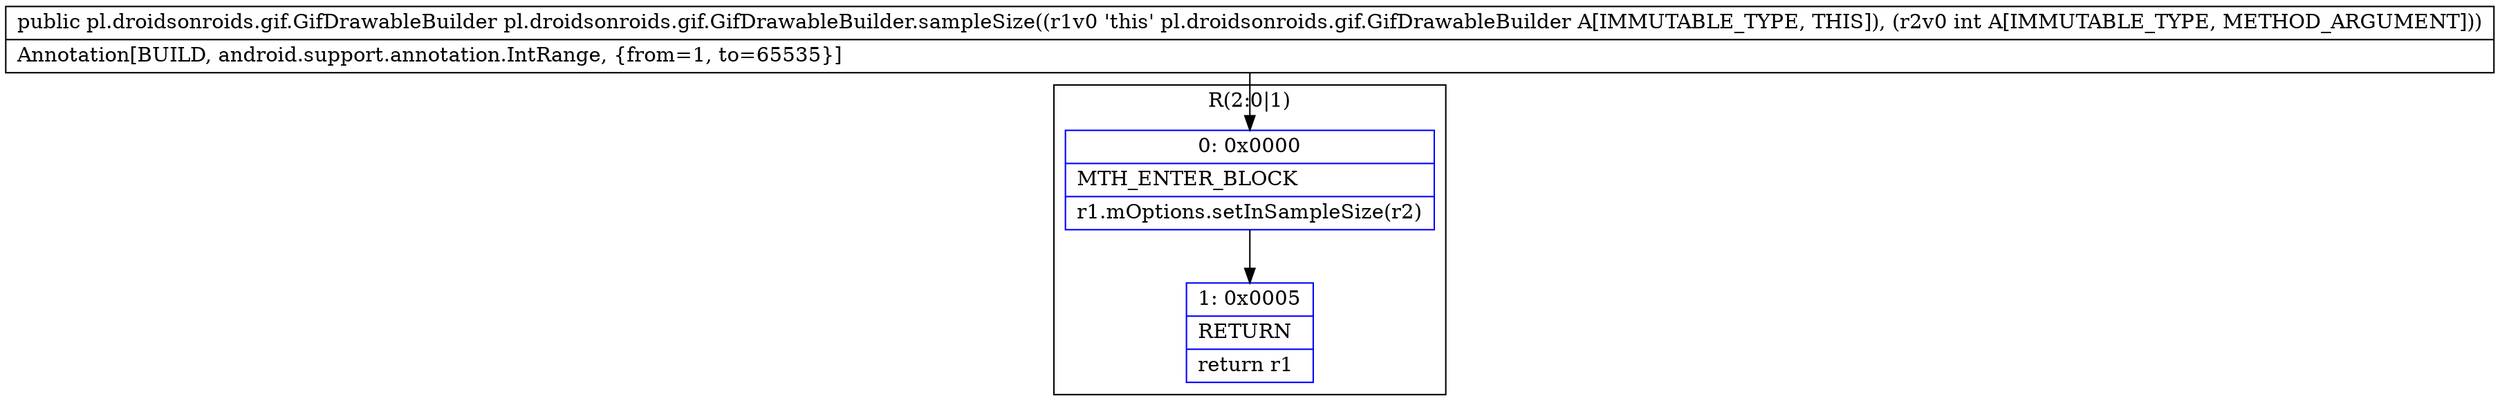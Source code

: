 digraph "CFG forpl.droidsonroids.gif.GifDrawableBuilder.sampleSize(I)Lpl\/droidsonroids\/gif\/GifDrawableBuilder;" {
subgraph cluster_Region_1929102237 {
label = "R(2:0|1)";
node [shape=record,color=blue];
Node_0 [shape=record,label="{0\:\ 0x0000|MTH_ENTER_BLOCK\l|r1.mOptions.setInSampleSize(r2)\l}"];
Node_1 [shape=record,label="{1\:\ 0x0005|RETURN\l|return r1\l}"];
}
MethodNode[shape=record,label="{public pl.droidsonroids.gif.GifDrawableBuilder pl.droidsonroids.gif.GifDrawableBuilder.sampleSize((r1v0 'this' pl.droidsonroids.gif.GifDrawableBuilder A[IMMUTABLE_TYPE, THIS]), (r2v0 int A[IMMUTABLE_TYPE, METHOD_ARGUMENT]))  | Annotation[BUILD, android.support.annotation.IntRange, \{from=1, to=65535\}]\l}"];
MethodNode -> Node_0;
Node_0 -> Node_1;
}

